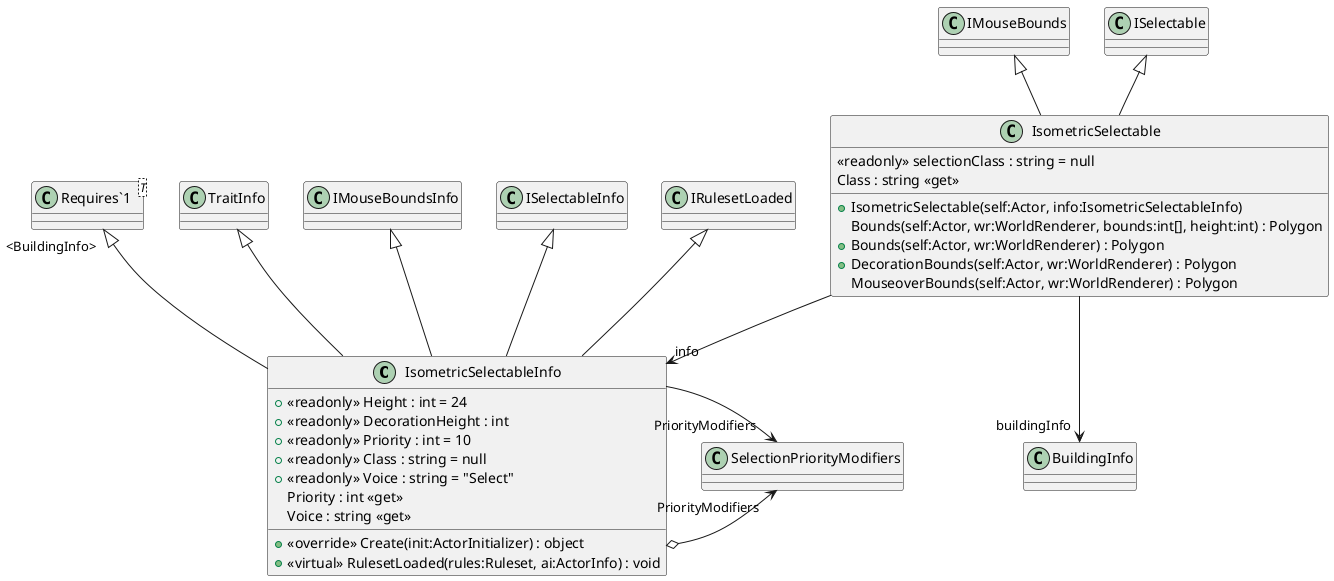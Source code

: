 @startuml
class IsometricSelectableInfo {
    + <<readonly>> Height : int = 24
    + <<readonly>> DecorationHeight : int
    + <<readonly>> Priority : int = 10
    + <<readonly>> Class : string = null
    + <<readonly>> Voice : string = "Select"
    + <<override>> Create(init:ActorInitializer) : object
    Priority : int <<get>>
    Voice : string <<get>>
    + <<virtual>> RulesetLoaded(rules:Ruleset, ai:ActorInfo) : void
}
class IsometricSelectable {
    <<readonly>> selectionClass : string = null
    + IsometricSelectable(self:Actor, info:IsometricSelectableInfo)
    Bounds(self:Actor, wr:WorldRenderer, bounds:int[], height:int) : Polygon
    + Bounds(self:Actor, wr:WorldRenderer) : Polygon
    + DecorationBounds(self:Actor, wr:WorldRenderer) : Polygon
    MouseoverBounds(self:Actor, wr:WorldRenderer) : Polygon
    Class : string <<get>>
}
class "Requires`1"<T> {
}
TraitInfo <|-- IsometricSelectableInfo
IMouseBoundsInfo <|-- IsometricSelectableInfo
ISelectableInfo <|-- IsometricSelectableInfo
IRulesetLoaded <|-- IsometricSelectableInfo
"Requires`1" "<BuildingInfo>" <|-- IsometricSelectableInfo
IsometricSelectableInfo o-> "PriorityModifiers" SelectionPriorityModifiers
IsometricSelectableInfo --> "PriorityModifiers" SelectionPriorityModifiers
IMouseBounds <|-- IsometricSelectable
ISelectable <|-- IsometricSelectable
IsometricSelectable --> "info" IsometricSelectableInfo
IsometricSelectable --> "buildingInfo" BuildingInfo
@enduml
